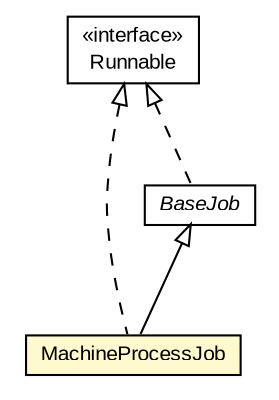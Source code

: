 #!/usr/local/bin/dot
#
# Class diagram 
# Generated by UMLGraph version R5_6-24-gf6e263 (http://www.umlgraph.org/)
#

digraph G {
	edge [fontname="arial",fontsize=10,labelfontname="arial",labelfontsize=10];
	node [fontname="arial",fontsize=10,shape=plaintext];
	nodesep=0.25;
	ranksep=0.5;
	// org.miloss.fgsms.statistics.jobs.MachineProcessJob
	c771427 [label=<<table title="org.miloss.fgsms.statistics.jobs.MachineProcessJob" border="0" cellborder="1" cellspacing="0" cellpadding="2" port="p" bgcolor="lemonChiffon" href="./MachineProcessJob.html">
		<tr><td><table border="0" cellspacing="0" cellpadding="1">
<tr><td align="center" balign="center"> MachineProcessJob </td></tr>
		</table></td></tr>
		</table>>, URL="./MachineProcessJob.html", fontname="arial", fontcolor="black", fontsize=10.0];
	// org.miloss.fgsms.statistics.jobs.BaseJob
	c771429 [label=<<table title="org.miloss.fgsms.statistics.jobs.BaseJob" border="0" cellborder="1" cellspacing="0" cellpadding="2" port="p" href="./BaseJob.html">
		<tr><td><table border="0" cellspacing="0" cellpadding="1">
<tr><td align="center" balign="center"><font face="arial italic"> BaseJob </font></td></tr>
		</table></td></tr>
		</table>>, URL="./BaseJob.html", fontname="arial", fontcolor="black", fontsize=10.0];
	//org.miloss.fgsms.statistics.jobs.MachineProcessJob extends org.miloss.fgsms.statistics.jobs.BaseJob
	c771429:p -> c771427:p [dir=back,arrowtail=empty];
	//org.miloss.fgsms.statistics.jobs.MachineProcessJob implements java.lang.Runnable
	c771534:p -> c771427:p [dir=back,arrowtail=empty,style=dashed];
	//org.miloss.fgsms.statistics.jobs.BaseJob implements java.lang.Runnable
	c771534:p -> c771429:p [dir=back,arrowtail=empty,style=dashed];
	// java.lang.Runnable
	c771534 [label=<<table title="java.lang.Runnable" border="0" cellborder="1" cellspacing="0" cellpadding="2" port="p" href="http://java.sun.com/j2se/1.4.2/docs/api/java/lang/Runnable.html">
		<tr><td><table border="0" cellspacing="0" cellpadding="1">
<tr><td align="center" balign="center"> &#171;interface&#187; </td></tr>
<tr><td align="center" balign="center"> Runnable </td></tr>
		</table></td></tr>
		</table>>, URL="http://java.sun.com/j2se/1.4.2/docs/api/java/lang/Runnable.html", fontname="arial", fontcolor="black", fontsize=10.0];
}

